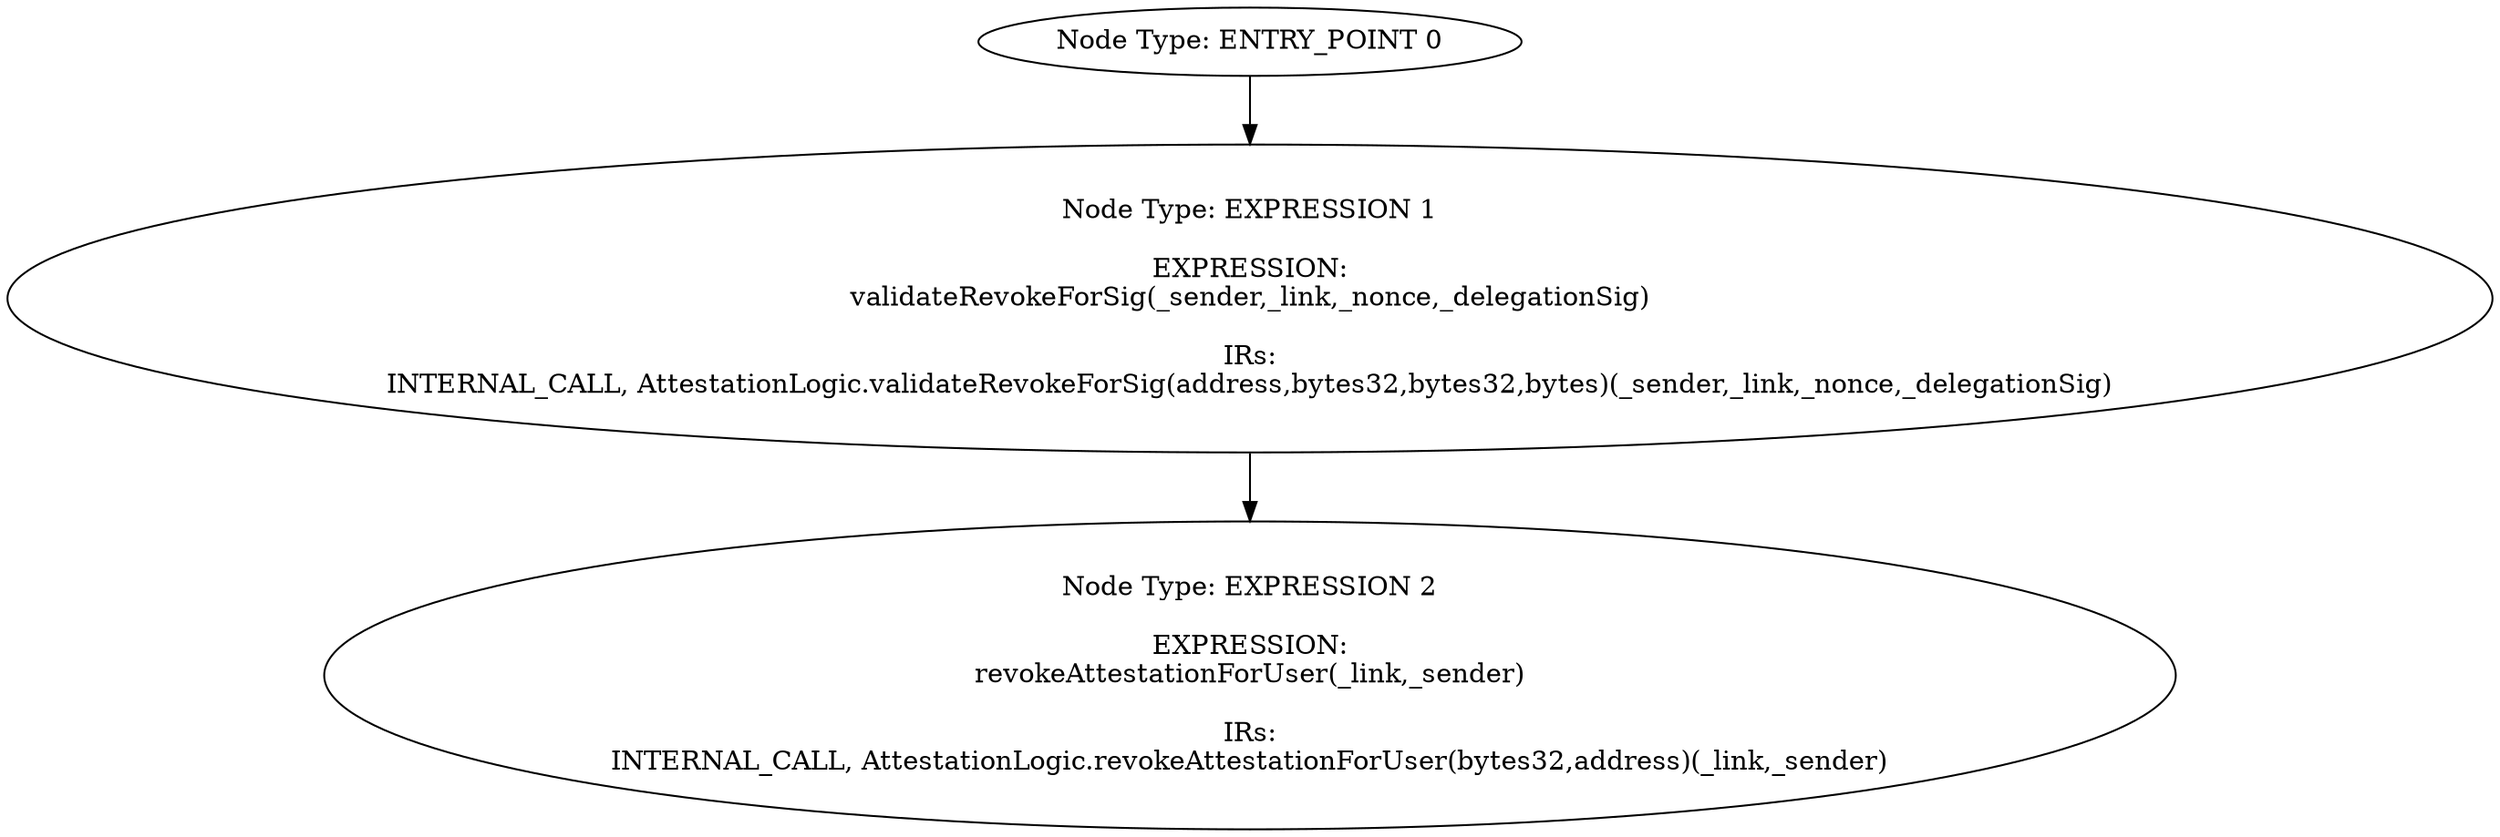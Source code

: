 digraph{
0[label="Node Type: ENTRY_POINT 0
"];
0->1;
1[label="Node Type: EXPRESSION 1

EXPRESSION:
validateRevokeForSig(_sender,_link,_nonce,_delegationSig)

IRs:
INTERNAL_CALL, AttestationLogic.validateRevokeForSig(address,bytes32,bytes32,bytes)(_sender,_link,_nonce,_delegationSig)"];
1->2;
2[label="Node Type: EXPRESSION 2

EXPRESSION:
revokeAttestationForUser(_link,_sender)

IRs:
INTERNAL_CALL, AttestationLogic.revokeAttestationForUser(bytes32,address)(_link,_sender)"];
}
